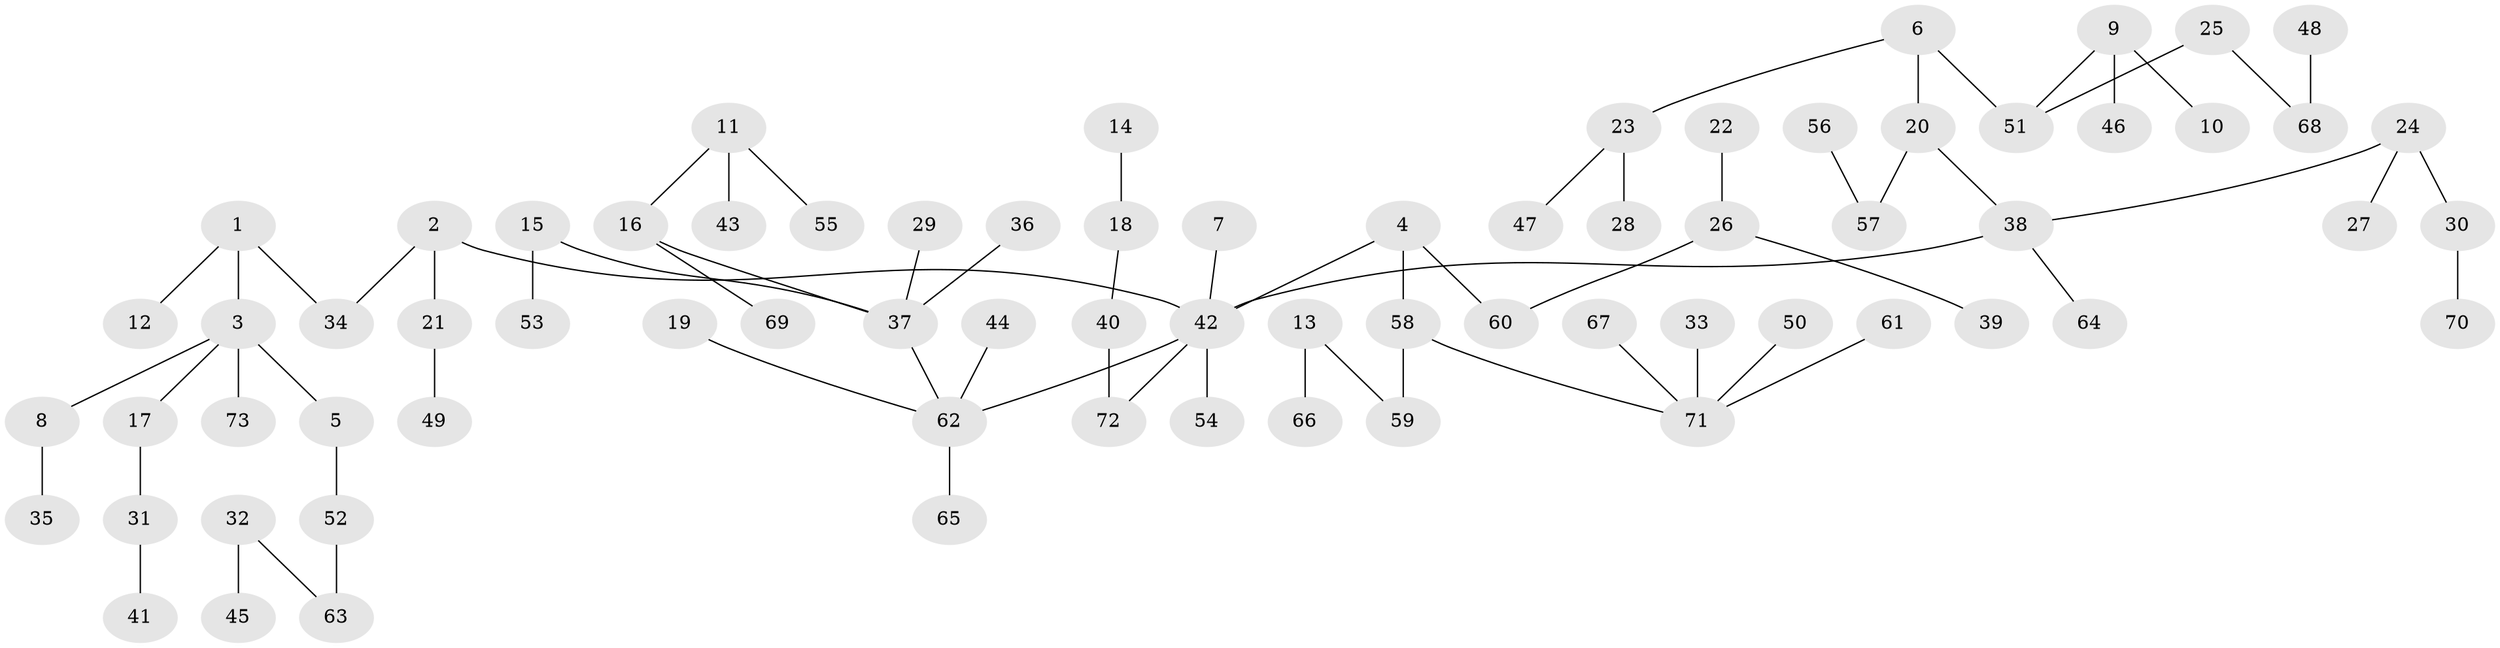 // original degree distribution, {3: 0.15172413793103448, 4: 0.05517241379310345, 9: 0.006896551724137931, 6: 0.013793103448275862, 2: 0.2689655172413793, 1: 0.47586206896551725, 5: 0.020689655172413793, 7: 0.006896551724137931}
// Generated by graph-tools (version 1.1) at 2025/02/03/09/25 03:02:18]
// undirected, 73 vertices, 72 edges
graph export_dot {
graph [start="1"]
  node [color=gray90,style=filled];
  1;
  2;
  3;
  4;
  5;
  6;
  7;
  8;
  9;
  10;
  11;
  12;
  13;
  14;
  15;
  16;
  17;
  18;
  19;
  20;
  21;
  22;
  23;
  24;
  25;
  26;
  27;
  28;
  29;
  30;
  31;
  32;
  33;
  34;
  35;
  36;
  37;
  38;
  39;
  40;
  41;
  42;
  43;
  44;
  45;
  46;
  47;
  48;
  49;
  50;
  51;
  52;
  53;
  54;
  55;
  56;
  57;
  58;
  59;
  60;
  61;
  62;
  63;
  64;
  65;
  66;
  67;
  68;
  69;
  70;
  71;
  72;
  73;
  1 -- 3 [weight=1.0];
  1 -- 12 [weight=1.0];
  1 -- 34 [weight=1.0];
  2 -- 21 [weight=1.0];
  2 -- 34 [weight=1.0];
  2 -- 42 [weight=1.0];
  3 -- 5 [weight=1.0];
  3 -- 8 [weight=1.0];
  3 -- 17 [weight=1.0];
  3 -- 73 [weight=1.0];
  4 -- 42 [weight=1.0];
  4 -- 58 [weight=1.0];
  4 -- 60 [weight=1.0];
  5 -- 52 [weight=1.0];
  6 -- 20 [weight=1.0];
  6 -- 23 [weight=1.0];
  6 -- 51 [weight=1.0];
  7 -- 42 [weight=1.0];
  8 -- 35 [weight=1.0];
  9 -- 10 [weight=1.0];
  9 -- 46 [weight=1.0];
  9 -- 51 [weight=1.0];
  11 -- 16 [weight=1.0];
  11 -- 43 [weight=1.0];
  11 -- 55 [weight=1.0];
  13 -- 59 [weight=1.0];
  13 -- 66 [weight=1.0];
  14 -- 18 [weight=1.0];
  15 -- 37 [weight=1.0];
  15 -- 53 [weight=1.0];
  16 -- 37 [weight=1.0];
  16 -- 69 [weight=1.0];
  17 -- 31 [weight=1.0];
  18 -- 40 [weight=1.0];
  19 -- 62 [weight=1.0];
  20 -- 38 [weight=1.0];
  20 -- 57 [weight=1.0];
  21 -- 49 [weight=1.0];
  22 -- 26 [weight=1.0];
  23 -- 28 [weight=1.0];
  23 -- 47 [weight=1.0];
  24 -- 27 [weight=1.0];
  24 -- 30 [weight=1.0];
  24 -- 38 [weight=1.0];
  25 -- 51 [weight=1.0];
  25 -- 68 [weight=1.0];
  26 -- 39 [weight=1.0];
  26 -- 60 [weight=1.0];
  29 -- 37 [weight=1.0];
  30 -- 70 [weight=1.0];
  31 -- 41 [weight=1.0];
  32 -- 45 [weight=1.0];
  32 -- 63 [weight=1.0];
  33 -- 71 [weight=1.0];
  36 -- 37 [weight=1.0];
  37 -- 62 [weight=1.0];
  38 -- 42 [weight=1.0];
  38 -- 64 [weight=1.0];
  40 -- 72 [weight=1.0];
  42 -- 54 [weight=1.0];
  42 -- 62 [weight=1.0];
  42 -- 72 [weight=1.0];
  44 -- 62 [weight=1.0];
  48 -- 68 [weight=1.0];
  50 -- 71 [weight=1.0];
  52 -- 63 [weight=1.0];
  56 -- 57 [weight=1.0];
  58 -- 59 [weight=1.0];
  58 -- 71 [weight=1.0];
  61 -- 71 [weight=1.0];
  62 -- 65 [weight=1.0];
  67 -- 71 [weight=1.0];
}
